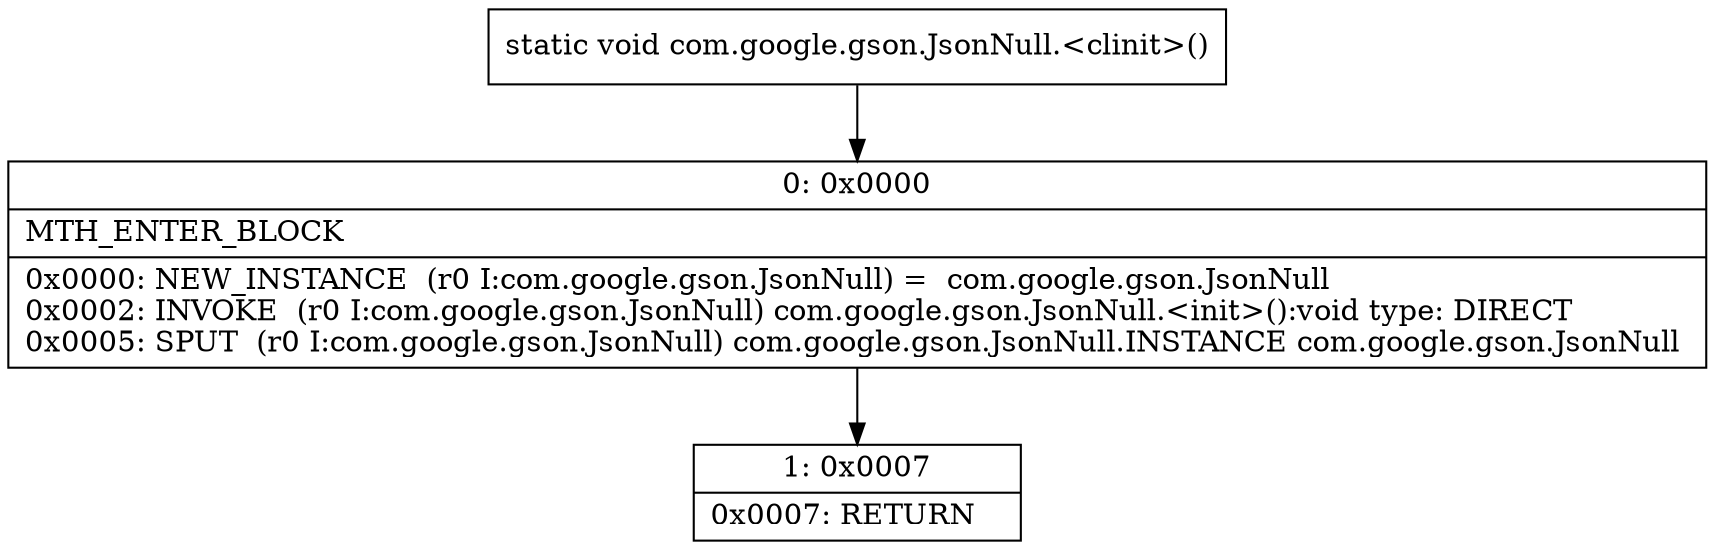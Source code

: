digraph "CFG forcom.google.gson.JsonNull.\<clinit\>()V" {
Node_0 [shape=record,label="{0\:\ 0x0000|MTH_ENTER_BLOCK\l|0x0000: NEW_INSTANCE  (r0 I:com.google.gson.JsonNull) =  com.google.gson.JsonNull \l0x0002: INVOKE  (r0 I:com.google.gson.JsonNull) com.google.gson.JsonNull.\<init\>():void type: DIRECT \l0x0005: SPUT  (r0 I:com.google.gson.JsonNull) com.google.gson.JsonNull.INSTANCE com.google.gson.JsonNull \l}"];
Node_1 [shape=record,label="{1\:\ 0x0007|0x0007: RETURN   \l}"];
MethodNode[shape=record,label="{static void com.google.gson.JsonNull.\<clinit\>() }"];
MethodNode -> Node_0;
Node_0 -> Node_1;
}

